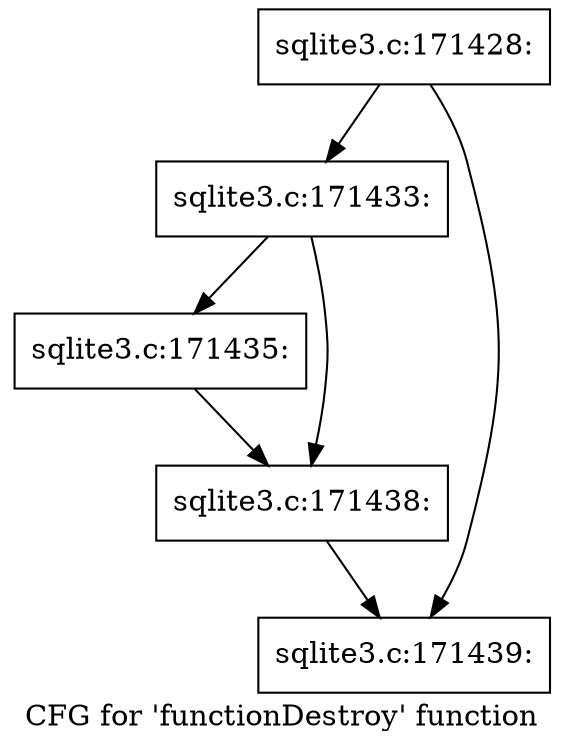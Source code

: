 digraph "CFG for 'functionDestroy' function" {
	label="CFG for 'functionDestroy' function";

	Node0x55c0fa9b8cd0 [shape=record,label="{sqlite3.c:171428:}"];
	Node0x55c0fa9b8cd0 -> Node0x55c0fa9c8a20;
	Node0x55c0fa9b8cd0 -> Node0x55c0fa9c8a70;
	Node0x55c0fa9c8a20 [shape=record,label="{sqlite3.c:171433:}"];
	Node0x55c0fa9c8a20 -> Node0x55c0fa9c9130;
	Node0x55c0fa9c8a20 -> Node0x55c0fa9c9180;
	Node0x55c0fa9c9130 [shape=record,label="{sqlite3.c:171435:}"];
	Node0x55c0fa9c9130 -> Node0x55c0fa9c9180;
	Node0x55c0fa9c9180 [shape=record,label="{sqlite3.c:171438:}"];
	Node0x55c0fa9c9180 -> Node0x55c0fa9c8a70;
	Node0x55c0fa9c8a70 [shape=record,label="{sqlite3.c:171439:}"];
}
